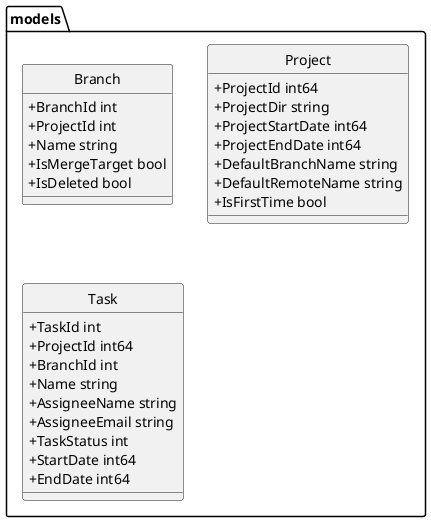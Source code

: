@startuml
top to bottom direction
skinparam classAttributeIconSize 0
skinparam DefaultFontName Arial
skinparam DefaultFontSize 14
skinparam monochrome true
hide circle

namespace models {
    class Branch << (S,Aquamarine) >> {
        + BranchId int
        + ProjectId int
        + Name string
        + IsMergeTarget bool
        + IsDeleted bool

    }
    class Project << (S,Aquamarine) >> {
        + ProjectId int64
        + ProjectDir string
        + ProjectStartDate int64
        + ProjectEndDate int64
        + DefaultBranchName string
        + DefaultRemoteName string
        + IsFirstTime bool

    }
    class Task << (S,Aquamarine) >> {
        + TaskId int
        + ProjectId int64
        + BranchId int
        + Name string
        + AssigneeName string
        + AssigneeEmail string
        + TaskStatus int
        + StartDate int64
        + EndDate int64

    }
}
@enduml